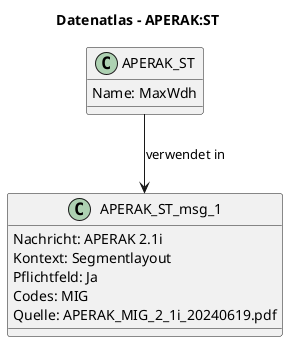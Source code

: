 @startuml
title Datenatlas – APERAK:ST
class APERAK_ST {
  Name: MaxWdh
}
class APERAK_ST_msg_1 {
  Nachricht: APERAK 2.1i
  Kontext: Segmentlayout
  Pflichtfeld: Ja
  Codes: MIG
  Quelle: APERAK_MIG_2_1i_20240619.pdf
}
APERAK_ST --> APERAK_ST_msg_1 : verwendet in
@enduml